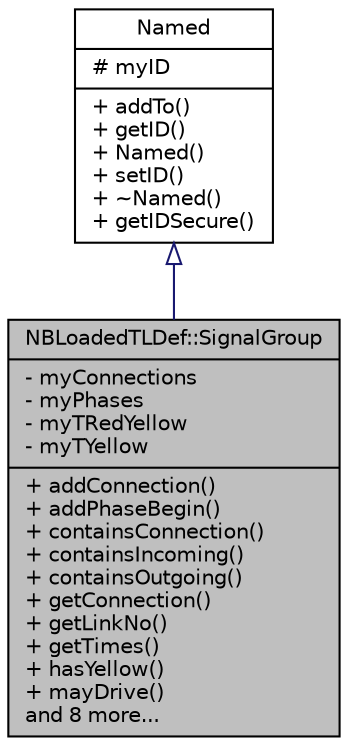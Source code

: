 digraph "NBLoadedTLDef::SignalGroup"
{
  edge [fontname="Helvetica",fontsize="10",labelfontname="Helvetica",labelfontsize="10"];
  node [fontname="Helvetica",fontsize="10",shape=record];
  Node2 [label="{NBLoadedTLDef::SignalGroup\n|- myConnections\l- myPhases\l- myTRedYellow\l- myTYellow\l|+ addConnection()\l+ addPhaseBegin()\l+ containsConnection()\l+ containsIncoming()\l+ containsOutgoing()\l+ getConnection()\l+ getLinkNo()\l+ getTimes()\l+ hasYellow()\l+ mayDrive()\land 8 more...\l}",height=0.2,width=0.4,color="black", fillcolor="grey75", style="filled", fontcolor="black"];
  Node3 -> Node2 [dir="back",color="midnightblue",fontsize="10",style="solid",arrowtail="onormal",fontname="Helvetica"];
  Node3 [label="{Named\n|# myID\l|+ addTo()\l+ getID()\l+ Named()\l+ setID()\l+ ~Named()\l+ getIDSecure()\l}",height=0.2,width=0.4,color="black", fillcolor="white", style="filled",URL="$d5/dbf/class_named.html",tooltip="Base class for objects which have an id. "];
}
